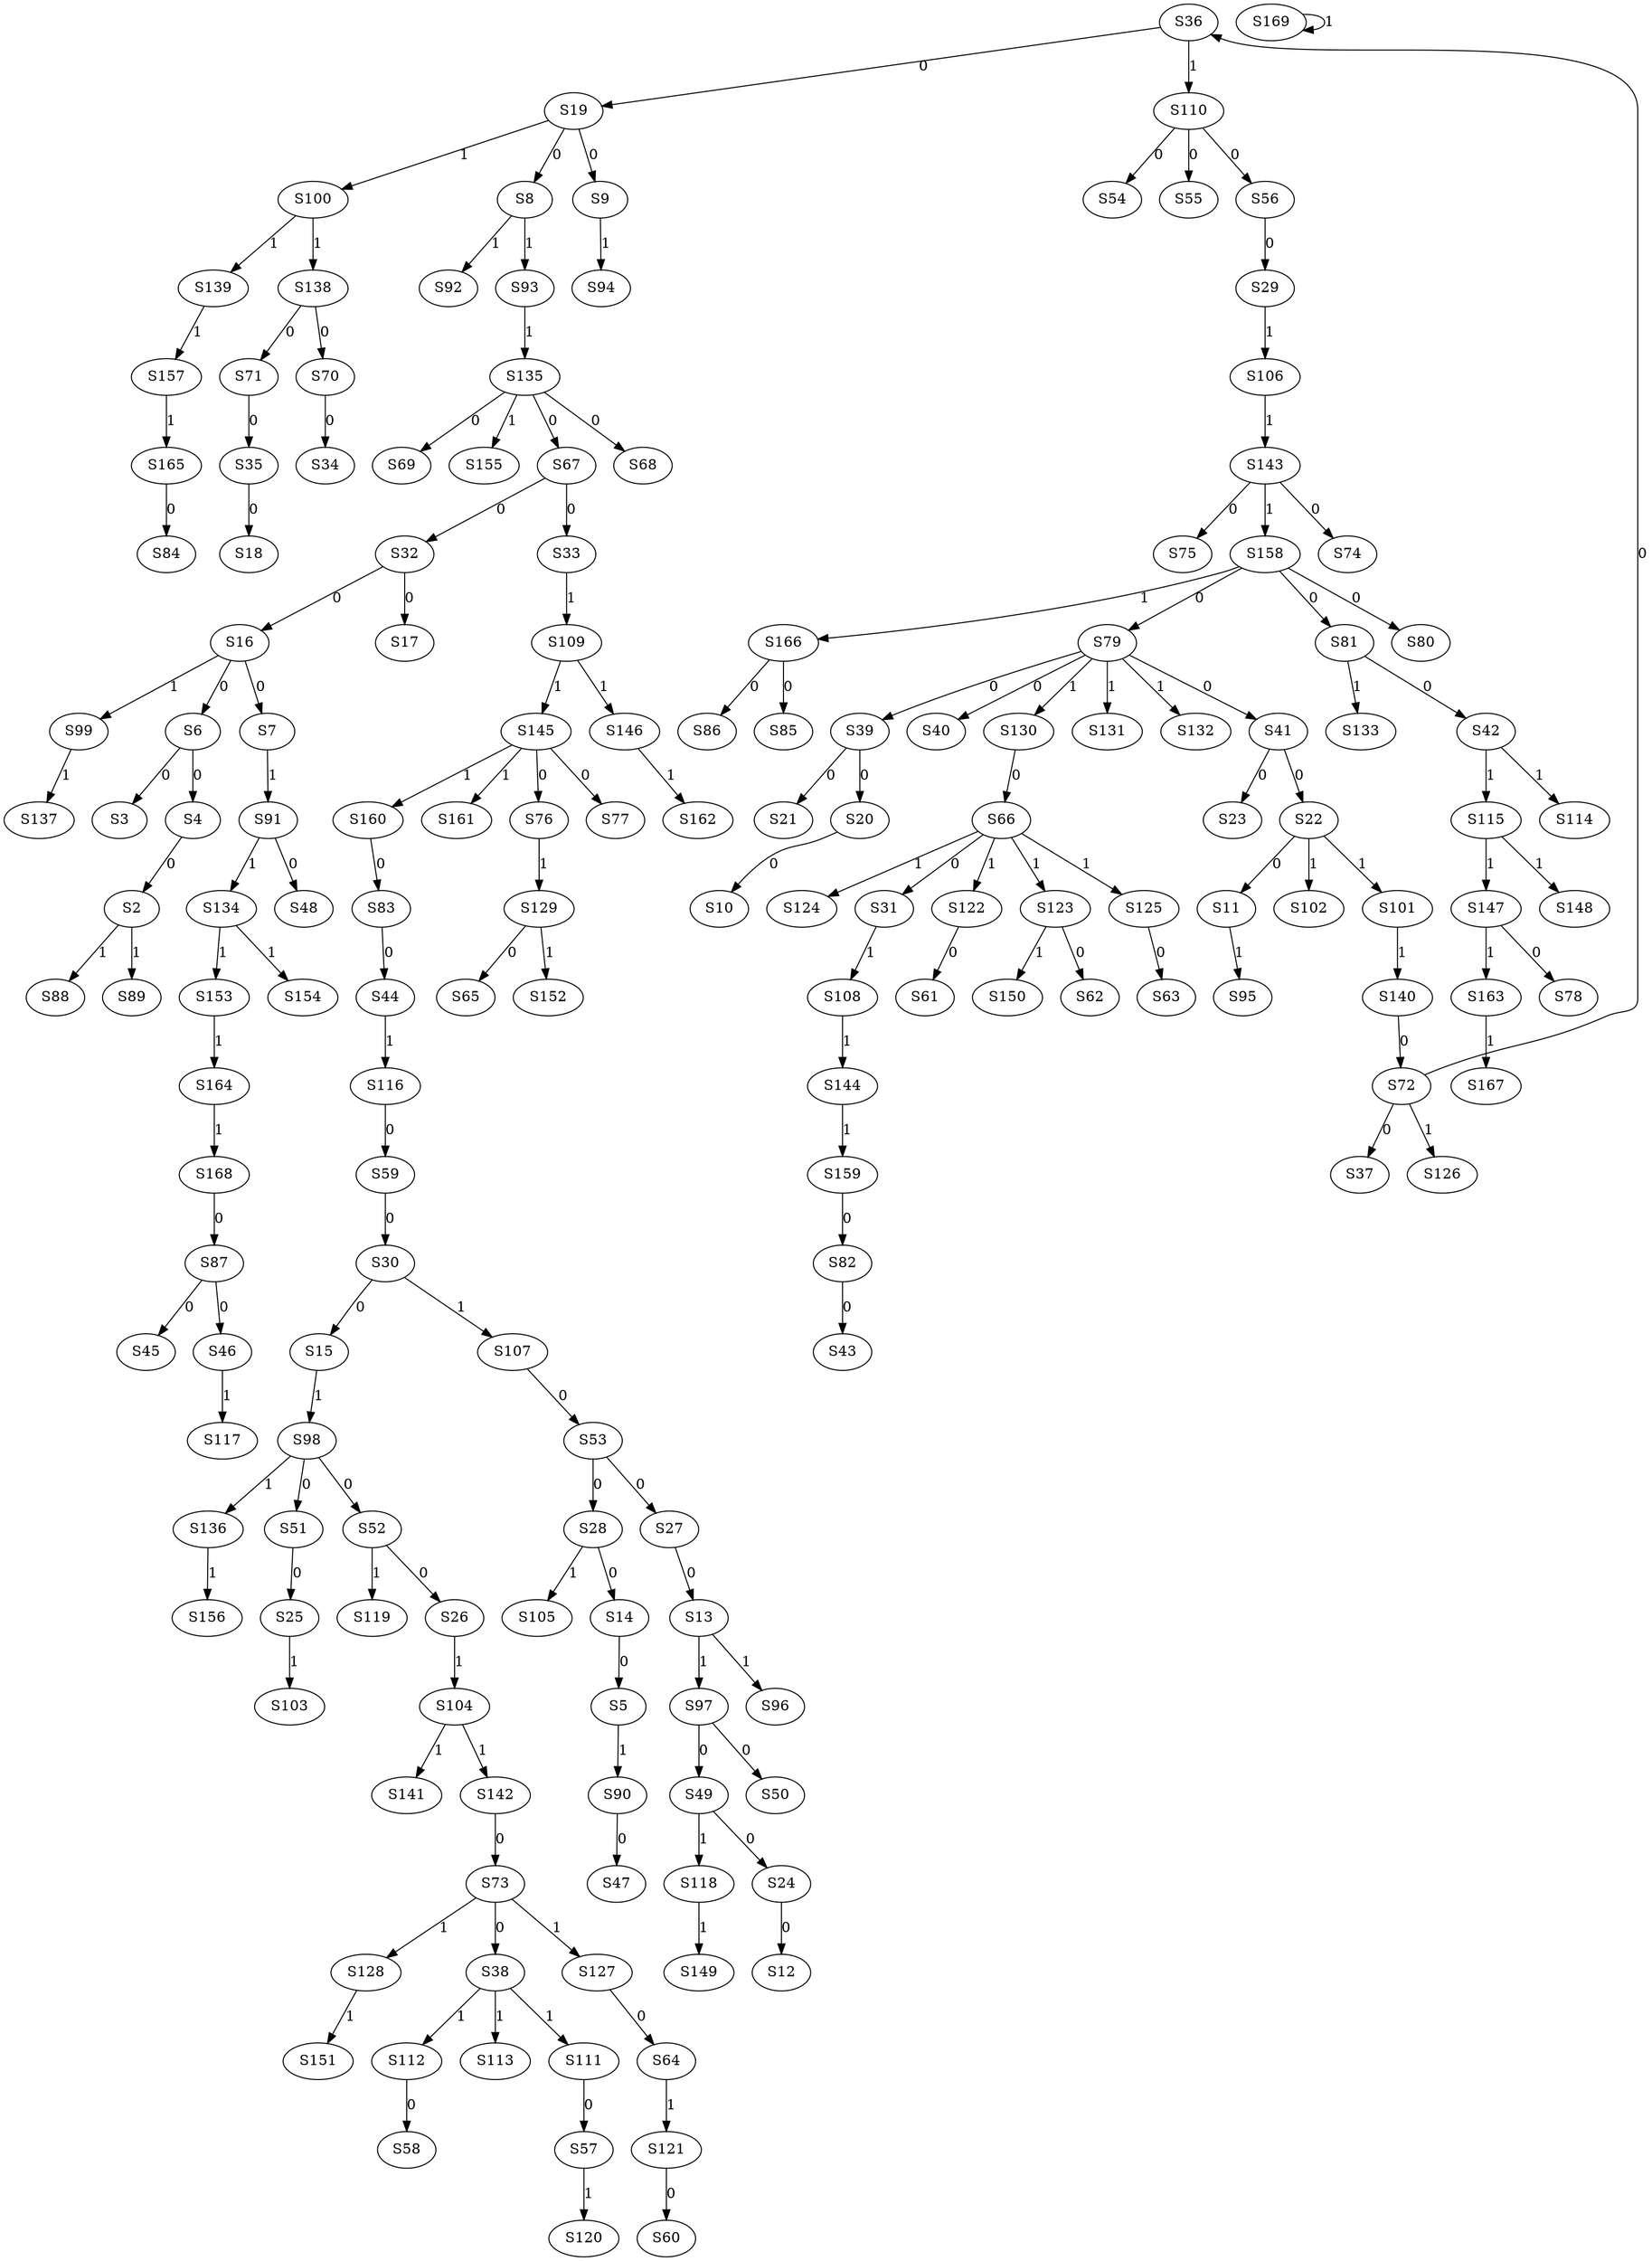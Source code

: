 strict digraph {
	S4 -> S2 [ label = 0 ];
	S6 -> S3 [ label = 0 ];
	S6 -> S4 [ label = 0 ];
	S14 -> S5 [ label = 0 ];
	S16 -> S6 [ label = 0 ];
	S16 -> S7 [ label = 0 ];
	S19 -> S8 [ label = 0 ];
	S19 -> S9 [ label = 0 ];
	S20 -> S10 [ label = 0 ];
	S22 -> S11 [ label = 0 ];
	S24 -> S12 [ label = 0 ];
	S27 -> S13 [ label = 0 ];
	S28 -> S14 [ label = 0 ];
	S30 -> S15 [ label = 0 ];
	S32 -> S16 [ label = 0 ];
	S32 -> S17 [ label = 0 ];
	S35 -> S18 [ label = 0 ];
	S36 -> S19 [ label = 0 ];
	S39 -> S20 [ label = 0 ];
	S39 -> S21 [ label = 0 ];
	S41 -> S22 [ label = 0 ];
	S41 -> S23 [ label = 0 ];
	S49 -> S24 [ label = 0 ];
	S51 -> S25 [ label = 0 ];
	S52 -> S26 [ label = 0 ];
	S53 -> S27 [ label = 0 ];
	S53 -> S28 [ label = 0 ];
	S56 -> S29 [ label = 0 ];
	S59 -> S30 [ label = 0 ];
	S66 -> S31 [ label = 0 ];
	S67 -> S32 [ label = 0 ];
	S67 -> S33 [ label = 0 ];
	S70 -> S34 [ label = 0 ];
	S71 -> S35 [ label = 0 ];
	S72 -> S36 [ label = 0 ];
	S72 -> S37 [ label = 0 ];
	S73 -> S38 [ label = 0 ];
	S79 -> S39 [ label = 0 ];
	S79 -> S40 [ label = 0 ];
	S79 -> S41 [ label = 0 ];
	S81 -> S42 [ label = 0 ];
	S82 -> S43 [ label = 0 ];
	S83 -> S44 [ label = 0 ];
	S87 -> S45 [ label = 0 ];
	S87 -> S46 [ label = 0 ];
	S90 -> S47 [ label = 0 ];
	S91 -> S48 [ label = 0 ];
	S97 -> S49 [ label = 0 ];
	S97 -> S50 [ label = 0 ];
	S98 -> S51 [ label = 0 ];
	S98 -> S52 [ label = 0 ];
	S107 -> S53 [ label = 0 ];
	S110 -> S54 [ label = 0 ];
	S110 -> S55 [ label = 0 ];
	S110 -> S56 [ label = 0 ];
	S111 -> S57 [ label = 0 ];
	S112 -> S58 [ label = 0 ];
	S116 -> S59 [ label = 0 ];
	S121 -> S60 [ label = 0 ];
	S122 -> S61 [ label = 0 ];
	S123 -> S62 [ label = 0 ];
	S125 -> S63 [ label = 0 ];
	S127 -> S64 [ label = 0 ];
	S129 -> S65 [ label = 0 ];
	S130 -> S66 [ label = 0 ];
	S135 -> S67 [ label = 0 ];
	S135 -> S68 [ label = 0 ];
	S135 -> S69 [ label = 0 ];
	S138 -> S70 [ label = 0 ];
	S138 -> S71 [ label = 0 ];
	S140 -> S72 [ label = 0 ];
	S142 -> S73 [ label = 0 ];
	S143 -> S74 [ label = 0 ];
	S143 -> S75 [ label = 0 ];
	S145 -> S76 [ label = 0 ];
	S145 -> S77 [ label = 0 ];
	S147 -> S78 [ label = 0 ];
	S158 -> S79 [ label = 0 ];
	S158 -> S80 [ label = 0 ];
	S158 -> S81 [ label = 0 ];
	S159 -> S82 [ label = 0 ];
	S160 -> S83 [ label = 0 ];
	S165 -> S84 [ label = 0 ];
	S166 -> S85 [ label = 0 ];
	S166 -> S86 [ label = 0 ];
	S168 -> S87 [ label = 0 ];
	S2 -> S88 [ label = 1 ];
	S2 -> S89 [ label = 1 ];
	S5 -> S90 [ label = 1 ];
	S7 -> S91 [ label = 1 ];
	S8 -> S92 [ label = 1 ];
	S8 -> S93 [ label = 1 ];
	S9 -> S94 [ label = 1 ];
	S11 -> S95 [ label = 1 ];
	S13 -> S96 [ label = 1 ];
	S13 -> S97 [ label = 1 ];
	S15 -> S98 [ label = 1 ];
	S16 -> S99 [ label = 1 ];
	S19 -> S100 [ label = 1 ];
	S22 -> S101 [ label = 1 ];
	S22 -> S102 [ label = 1 ];
	S25 -> S103 [ label = 1 ];
	S26 -> S104 [ label = 1 ];
	S28 -> S105 [ label = 1 ];
	S29 -> S106 [ label = 1 ];
	S30 -> S107 [ label = 1 ];
	S31 -> S108 [ label = 1 ];
	S33 -> S109 [ label = 1 ];
	S36 -> S110 [ label = 1 ];
	S38 -> S111 [ label = 1 ];
	S38 -> S112 [ label = 1 ];
	S38 -> S113 [ label = 1 ];
	S42 -> S114 [ label = 1 ];
	S42 -> S115 [ label = 1 ];
	S44 -> S116 [ label = 1 ];
	S46 -> S117 [ label = 1 ];
	S49 -> S118 [ label = 1 ];
	S52 -> S119 [ label = 1 ];
	S57 -> S120 [ label = 1 ];
	S64 -> S121 [ label = 1 ];
	S66 -> S122 [ label = 1 ];
	S66 -> S123 [ label = 1 ];
	S66 -> S124 [ label = 1 ];
	S66 -> S125 [ label = 1 ];
	S72 -> S126 [ label = 1 ];
	S73 -> S127 [ label = 1 ];
	S73 -> S128 [ label = 1 ];
	S76 -> S129 [ label = 1 ];
	S79 -> S130 [ label = 1 ];
	S79 -> S131 [ label = 1 ];
	S79 -> S132 [ label = 1 ];
	S81 -> S133 [ label = 1 ];
	S91 -> S134 [ label = 1 ];
	S93 -> S135 [ label = 1 ];
	S98 -> S136 [ label = 1 ];
	S99 -> S137 [ label = 1 ];
	S100 -> S138 [ label = 1 ];
	S100 -> S139 [ label = 1 ];
	S101 -> S140 [ label = 1 ];
	S104 -> S141 [ label = 1 ];
	S104 -> S142 [ label = 1 ];
	S106 -> S143 [ label = 1 ];
	S108 -> S144 [ label = 1 ];
	S109 -> S145 [ label = 1 ];
	S109 -> S146 [ label = 1 ];
	S115 -> S147 [ label = 1 ];
	S115 -> S148 [ label = 1 ];
	S118 -> S149 [ label = 1 ];
	S123 -> S150 [ label = 1 ];
	S128 -> S151 [ label = 1 ];
	S129 -> S152 [ label = 1 ];
	S134 -> S153 [ label = 1 ];
	S134 -> S154 [ label = 1 ];
	S135 -> S155 [ label = 1 ];
	S136 -> S156 [ label = 1 ];
	S139 -> S157 [ label = 1 ];
	S143 -> S158 [ label = 1 ];
	S144 -> S159 [ label = 1 ];
	S145 -> S160 [ label = 1 ];
	S145 -> S161 [ label = 1 ];
	S146 -> S162 [ label = 1 ];
	S147 -> S163 [ label = 1 ];
	S153 -> S164 [ label = 1 ];
	S157 -> S165 [ label = 1 ];
	S158 -> S166 [ label = 1 ];
	S163 -> S167 [ label = 1 ];
	S164 -> S168 [ label = 1 ];
	S169 -> S169 [ label = 1 ];
}